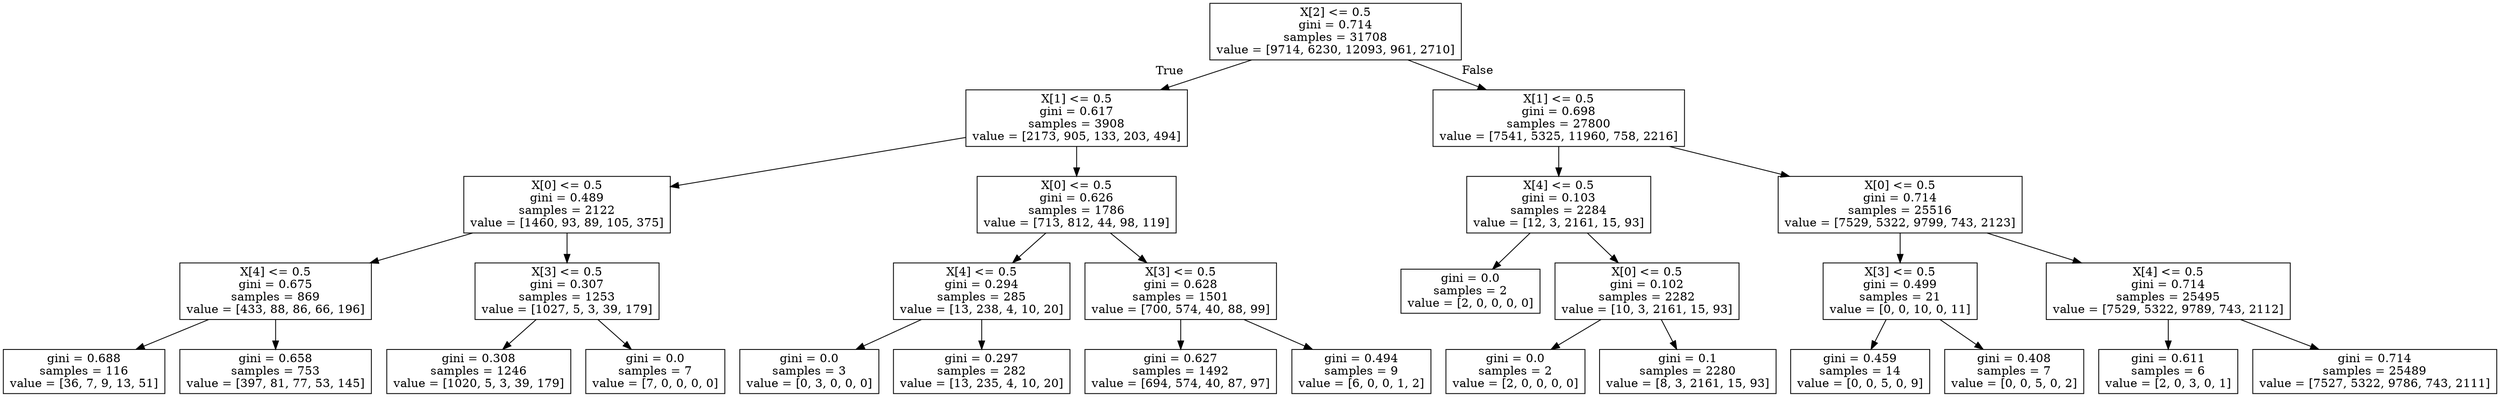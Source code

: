 digraph Tree {
node [shape=box] ;
0 [label="X[2] <= 0.5\ngini = 0.714\nsamples = 31708\nvalue = [9714, 6230, 12093, 961, 2710]"] ;
1 [label="X[1] <= 0.5\ngini = 0.617\nsamples = 3908\nvalue = [2173, 905, 133, 203, 494]"] ;
0 -> 1 [labeldistance=2.5, labelangle=45, headlabel="True"] ;
2 [label="X[0] <= 0.5\ngini = 0.489\nsamples = 2122\nvalue = [1460, 93, 89, 105, 375]"] ;
1 -> 2 ;
3 [label="X[4] <= 0.5\ngini = 0.675\nsamples = 869\nvalue = [433, 88, 86, 66, 196]"] ;
2 -> 3 ;
4 [label="gini = 0.688\nsamples = 116\nvalue = [36, 7, 9, 13, 51]"] ;
3 -> 4 ;
5 [label="gini = 0.658\nsamples = 753\nvalue = [397, 81, 77, 53, 145]"] ;
3 -> 5 ;
6 [label="X[3] <= 0.5\ngini = 0.307\nsamples = 1253\nvalue = [1027, 5, 3, 39, 179]"] ;
2 -> 6 ;
7 [label="gini = 0.308\nsamples = 1246\nvalue = [1020, 5, 3, 39, 179]"] ;
6 -> 7 ;
8 [label="gini = 0.0\nsamples = 7\nvalue = [7, 0, 0, 0, 0]"] ;
6 -> 8 ;
9 [label="X[0] <= 0.5\ngini = 0.626\nsamples = 1786\nvalue = [713, 812, 44, 98, 119]"] ;
1 -> 9 ;
10 [label="X[4] <= 0.5\ngini = 0.294\nsamples = 285\nvalue = [13, 238, 4, 10, 20]"] ;
9 -> 10 ;
11 [label="gini = 0.0\nsamples = 3\nvalue = [0, 3, 0, 0, 0]"] ;
10 -> 11 ;
12 [label="gini = 0.297\nsamples = 282\nvalue = [13, 235, 4, 10, 20]"] ;
10 -> 12 ;
13 [label="X[3] <= 0.5\ngini = 0.628\nsamples = 1501\nvalue = [700, 574, 40, 88, 99]"] ;
9 -> 13 ;
14 [label="gini = 0.627\nsamples = 1492\nvalue = [694, 574, 40, 87, 97]"] ;
13 -> 14 ;
15 [label="gini = 0.494\nsamples = 9\nvalue = [6, 0, 0, 1, 2]"] ;
13 -> 15 ;
16 [label="X[1] <= 0.5\ngini = 0.698\nsamples = 27800\nvalue = [7541, 5325, 11960, 758, 2216]"] ;
0 -> 16 [labeldistance=2.5, labelangle=-45, headlabel="False"] ;
17 [label="X[4] <= 0.5\ngini = 0.103\nsamples = 2284\nvalue = [12, 3, 2161, 15, 93]"] ;
16 -> 17 ;
18 [label="gini = 0.0\nsamples = 2\nvalue = [2, 0, 0, 0, 0]"] ;
17 -> 18 ;
19 [label="X[0] <= 0.5\ngini = 0.102\nsamples = 2282\nvalue = [10, 3, 2161, 15, 93]"] ;
17 -> 19 ;
20 [label="gini = 0.0\nsamples = 2\nvalue = [2, 0, 0, 0, 0]"] ;
19 -> 20 ;
21 [label="gini = 0.1\nsamples = 2280\nvalue = [8, 3, 2161, 15, 93]"] ;
19 -> 21 ;
22 [label="X[0] <= 0.5\ngini = 0.714\nsamples = 25516\nvalue = [7529, 5322, 9799, 743, 2123]"] ;
16 -> 22 ;
23 [label="X[3] <= 0.5\ngini = 0.499\nsamples = 21\nvalue = [0, 0, 10, 0, 11]"] ;
22 -> 23 ;
24 [label="gini = 0.459\nsamples = 14\nvalue = [0, 0, 5, 0, 9]"] ;
23 -> 24 ;
25 [label="gini = 0.408\nsamples = 7\nvalue = [0, 0, 5, 0, 2]"] ;
23 -> 25 ;
26 [label="X[4] <= 0.5\ngini = 0.714\nsamples = 25495\nvalue = [7529, 5322, 9789, 743, 2112]"] ;
22 -> 26 ;
27 [label="gini = 0.611\nsamples = 6\nvalue = [2, 0, 3, 0, 1]"] ;
26 -> 27 ;
28 [label="gini = 0.714\nsamples = 25489\nvalue = [7527, 5322, 9786, 743, 2111]"] ;
26 -> 28 ;
}